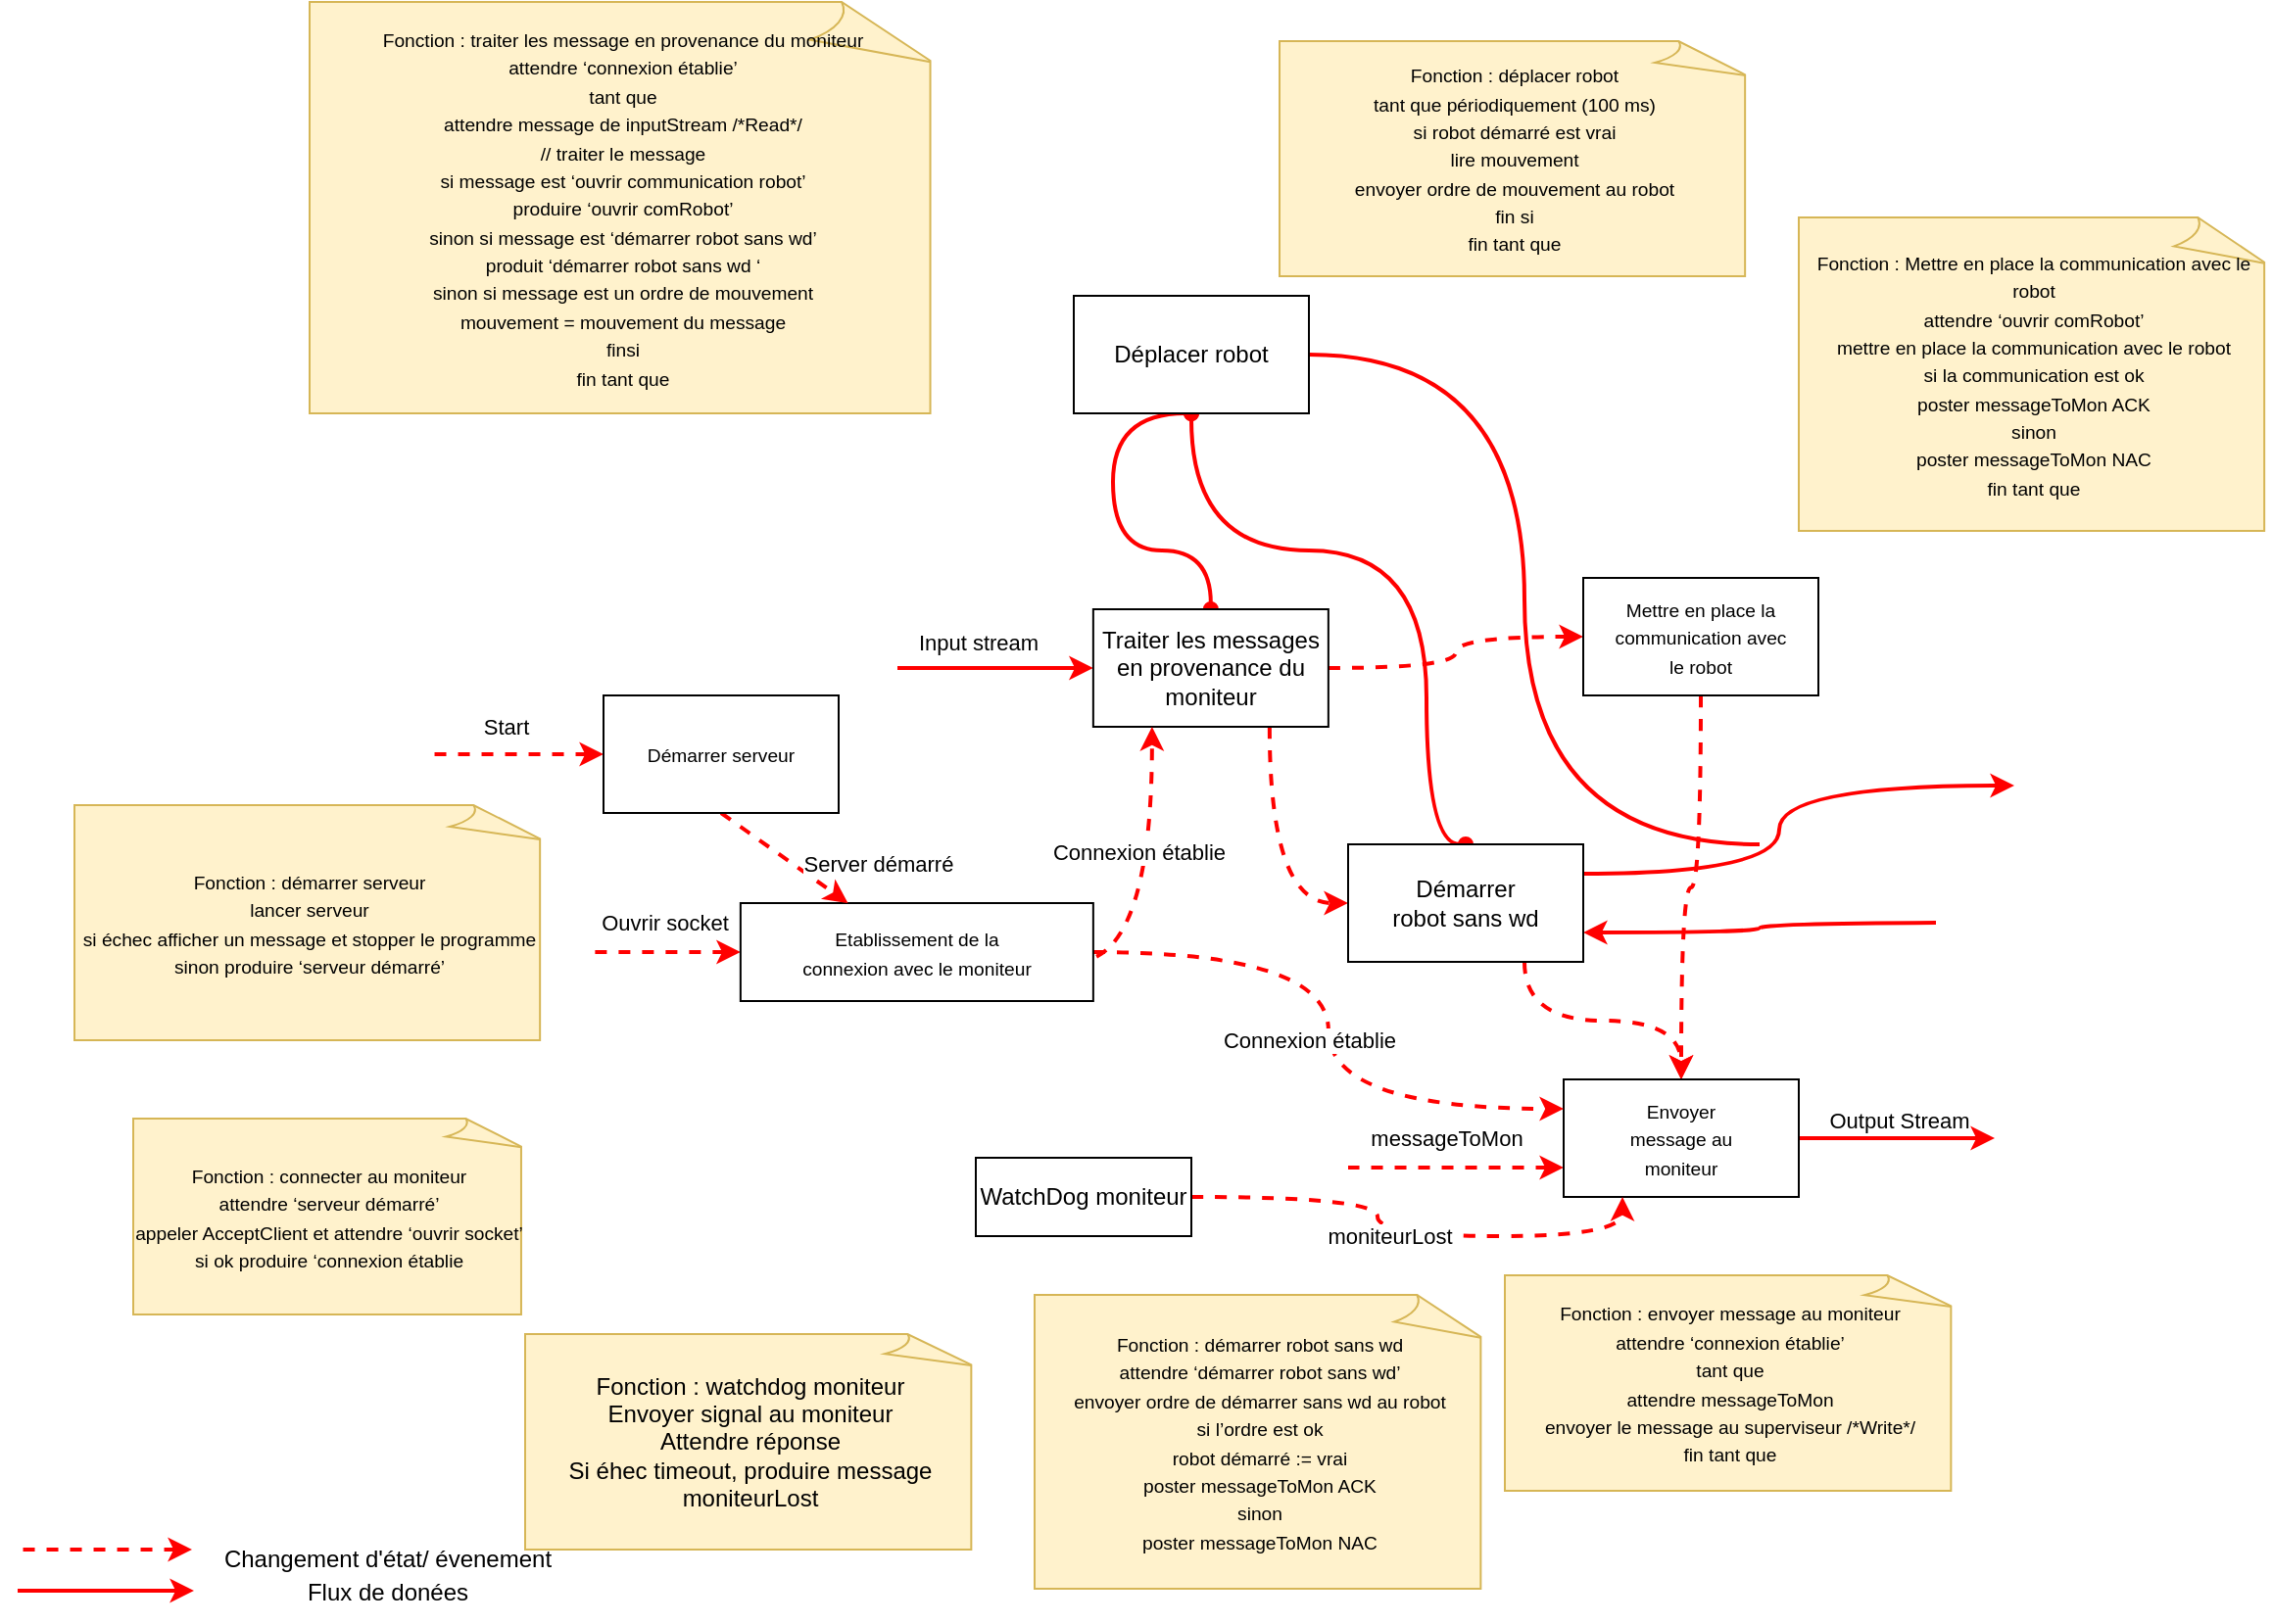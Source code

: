 <mxfile version="16.4.11" type="github">
  <diagram id="w_0Kd4TP8-2ugyQYXVbY" name="Page-1">
    <mxGraphModel dx="1144" dy="649" grid="1" gridSize="10" guides="1" tooltips="1" connect="1" arrows="1" fold="1" page="1" pageScale="1" pageWidth="1169" pageHeight="827" math="0" shadow="0">
      <root>
        <mxCell id="0" />
        <mxCell id="1" parent="0" />
        <mxCell id="bAt_LqIN8Pzx5NF2WYkV-1" value="&lt;span style=&quot;left: 196.444px ; top: 172.887px ; font-size: 9.6px ; font-family: sans-serif ; transform: scalex(0.793)&quot; dir=&quot;ltr&quot;&gt;Fonction : traiter les message en provenance du moniteur&lt;/span&gt;&lt;br&gt;&lt;span style=&quot;left: 196.444px ; top: 195.607px ; font-size: 9.6px ; font-family: sans-serif&quot; dir=&quot;ltr&quot;&gt;a&lt;/span&gt;&lt;span style=&quot;left: 201.129px ; top: 195.607px ; font-size: 9.6px ; font-family: sans-serif ; transform: scalex(1.007)&quot; dir=&quot;ltr&quot;&gt;tt&lt;/span&gt;&lt;span style=&quot;left: 208.617px ; top: 195.607px ; font-size: 9.6px ; font-family: sans-serif ; transform: scalex(0.766)&quot; dir=&quot;ltr&quot;&gt;endre ‘connexion établie’&lt;/span&gt;&lt;br&gt;&lt;span style=&quot;left: 196.444px ; top: 207.127px ; font-size: 9.6px ; font-family: sans-serif ; transform: scalex(0.833)&quot; dir=&quot;ltr&quot;&gt;tant que&lt;/span&gt;&lt;br&gt;&lt;span style=&quot;left: 196.444px ; top: 218.647px ; font-size: 9.6px ; font-family: sans-serif&quot; dir=&quot;ltr&quot;&gt;a&lt;/span&gt;&lt;span style=&quot;left: 201.129px ; top: 218.647px ; font-size: 9.6px ; font-family: sans-serif ; transform: scalex(1.007)&quot; dir=&quot;ltr&quot;&gt;tt&lt;/span&gt;&lt;span style=&quot;left: 208.617px ; top: 218.647px ; font-size: 9.6px ; font-family: sans-serif ; transform: scalex(0.813)&quot; dir=&quot;ltr&quot;&gt;endre message de inputStream /*Read*/&lt;/span&gt;&lt;br&gt;&lt;span style=&quot;left: 196.444px ; top: 230.167px ; font-size: 9.6px ; font-family: sans-serif ; transform: scalex(0.829)&quot; dir=&quot;ltr&quot;&gt;// traiter le message&lt;/span&gt;&lt;br&gt;&lt;span style=&quot;left: 196.444px ; top: 241.687px ; font-size: 9.6px ; font-family: sans-serif ; transform: scalex(0.799)&quot; dir=&quot;ltr&quot;&gt;si message est ‘ouvrir communication robot’&lt;/span&gt;&lt;br&gt;&lt;span style=&quot;left: 199.938px ; top: 253.207px ; font-size: 9.6px ; font-family: sans-serif ; transform: scalex(0.793)&quot; dir=&quot;ltr&quot;&gt;produire ‘ouvrir comRobot’&lt;/span&gt;&lt;br&gt;&lt;span style=&quot;left: 196.444px ; top: 264.727px ; font-size: 9.6px ; font-family: sans-serif ; transform: scalex(0.801)&quot; dir=&quot;ltr&quot;&gt;sinon si message est ‘démarrer robot sans wd’&lt;/span&gt;&lt;br&gt;&lt;span style=&quot;left: 199.938px ; top: 276.247px ; font-size: 9.6px ; font-family: sans-serif ; transform: scalex(0.807)&quot; dir=&quot;ltr&quot;&gt;produit ‘démarrer robot sans wd&lt;/span&gt;&lt;span style=&quot;left: 325.324px ; top: 276.247px ; font-size: 9.6px ; font-family: sans-serif&quot; dir=&quot;ltr&quot;&gt; &lt;/span&gt;&lt;span style=&quot;left: 327.071px ; top: 276.247px ; font-size: 9.6px ; font-family: sans-serif&quot; dir=&quot;ltr&quot;&gt;‘&lt;/span&gt;&lt;br&gt;&lt;span style=&quot;left: 196.444px ; top: 287.767px ; font-size: 9.6px ; font-family: sans-serif ; transform: scalex(0.79)&quot; dir=&quot;ltr&quot;&gt;sinon si message est un ordre de mouvement&lt;/span&gt;&lt;br&gt;&lt;span style=&quot;left: 199.938px ; top: 299.287px ; font-size: 9.6px ; font-family: sans-serif ; transform: scalex(0.771)&quot; dir=&quot;ltr&quot;&gt;mouvement = mouvement du message&lt;/span&gt;&lt;br&gt;&lt;span style=&quot;left: 196.444px ; top: 310.807px ; font-size: 9.6px ; font-family: sans-serif ; transform: scalex(0.808)&quot; dir=&quot;ltr&quot;&gt;fi&lt;/span&gt;&lt;span style=&quot;left: 201.33px ; top: 310.807px ; font-size: 9.6px ; font-family: sans-serif ; transform: scalex(0.832)&quot; dir=&quot;ltr&quot;&gt;nsi&lt;/span&gt;&lt;br&gt;&lt;span style=&quot;left: 196.444px ; top: 322.327px ; font-size: 9.6px ; font-family: sans-serif ; transform: scalex(0.808)&quot; dir=&quot;ltr&quot;&gt;fi&lt;/span&gt;&lt;span style=&quot;left: 201.33px ; top: 322.327px ; font-size: 9.6px ; font-family: sans-serif ; transform: scalex(0.807)&quot; dir=&quot;ltr&quot;&gt;n tant que&lt;/span&gt;" style="whiteSpace=wrap;html=1;shape=mxgraph.basic.document;fillColor=#fff2cc;strokeColor=#d6b656;" vertex="1" parent="1">
          <mxGeometry x="160" width="320" height="210" as="geometry" />
        </mxCell>
        <mxCell id="bAt_LqIN8Pzx5NF2WYkV-18" style="edgeStyle=orthogonalEdgeStyle;rounded=0;orthogonalLoop=1;jettySize=auto;html=1;exitX=0.5;exitY=1;exitDx=0;exitDy=0;entryX=0.5;entryY=0;entryDx=0;entryDy=0;curved=1;endArrow=oval;endFill=1;startArrow=oval;startFill=1;strokeColor=#FF0000;strokeWidth=2;" edge="1" parent="1" source="bAt_LqIN8Pzx5NF2WYkV-3" target="bAt_LqIN8Pzx5NF2WYkV-4">
          <mxGeometry relative="1" as="geometry">
            <Array as="points">
              <mxPoint x="570" y="210" />
              <mxPoint x="570" y="280" />
              <mxPoint x="620" y="280" />
            </Array>
          </mxGeometry>
        </mxCell>
        <mxCell id="bAt_LqIN8Pzx5NF2WYkV-22" style="edgeStyle=orthogonalEdgeStyle;curved=1;rounded=0;orthogonalLoop=1;jettySize=auto;html=1;startArrow=oval;startFill=1;endArrow=oval;endFill=1;strokeColor=#FF0000;strokeWidth=2;entryX=0.5;entryY=0;entryDx=0;entryDy=0;" edge="1" parent="1" source="bAt_LqIN8Pzx5NF2WYkV-3" target="bAt_LqIN8Pzx5NF2WYkV-6">
          <mxGeometry relative="1" as="geometry">
            <Array as="points">
              <mxPoint x="610" y="280" />
              <mxPoint x="730" y="280" />
              <mxPoint x="730" y="430" />
            </Array>
          </mxGeometry>
        </mxCell>
        <mxCell id="bAt_LqIN8Pzx5NF2WYkV-35" style="edgeStyle=orthogonalEdgeStyle;curved=1;rounded=0;orthogonalLoop=1;jettySize=auto;html=1;startArrow=none;startFill=0;endArrow=none;endFill=0;strokeColor=#FF0000;strokeWidth=2;" edge="1" parent="1" source="bAt_LqIN8Pzx5NF2WYkV-3">
          <mxGeometry relative="1" as="geometry">
            <mxPoint x="900" y="430" as="targetPoint" />
            <Array as="points">
              <mxPoint x="780" y="180" />
              <mxPoint x="780" y="430" />
            </Array>
          </mxGeometry>
        </mxCell>
        <mxCell id="bAt_LqIN8Pzx5NF2WYkV-3" value="Déplacer robot" style="rounded=0;whiteSpace=wrap;html=1;fontFamily=Helvetica;" vertex="1" parent="1">
          <mxGeometry x="550" y="150" width="120" height="60" as="geometry" />
        </mxCell>
        <mxCell id="bAt_LqIN8Pzx5NF2WYkV-23" style="rounded=0;orthogonalLoop=1;jettySize=auto;html=1;startArrow=classic;startFill=1;endArrow=none;endFill=0;strokeColor=#FF0000;strokeWidth=2;" edge="1" parent="1" source="bAt_LqIN8Pzx5NF2WYkV-4">
          <mxGeometry relative="1" as="geometry">
            <mxPoint x="460" y="340" as="targetPoint" />
          </mxGeometry>
        </mxCell>
        <mxCell id="bAt_LqIN8Pzx5NF2WYkV-46" value="Input stream" style="edgeLabel;html=1;align=center;verticalAlign=middle;resizable=0;points=[];" vertex="1" connectable="0" parent="bAt_LqIN8Pzx5NF2WYkV-23">
          <mxGeometry x="0.569" y="-4" relative="1" as="geometry">
            <mxPoint x="19" y="-9" as="offset" />
          </mxGeometry>
        </mxCell>
        <mxCell id="bAt_LqIN8Pzx5NF2WYkV-30" style="edgeStyle=orthogonalEdgeStyle;curved=1;rounded=0;orthogonalLoop=1;jettySize=auto;html=1;entryX=0;entryY=0.5;entryDx=0;entryDy=0;dashed=1;startArrow=none;startFill=0;endArrow=classic;endFill=1;strokeColor=#FF0000;strokeWidth=2;exitX=0.75;exitY=1;exitDx=0;exitDy=0;" edge="1" parent="1" source="bAt_LqIN8Pzx5NF2WYkV-4" target="bAt_LqIN8Pzx5NF2WYkV-6">
          <mxGeometry relative="1" as="geometry" />
        </mxCell>
        <mxCell id="bAt_LqIN8Pzx5NF2WYkV-38" style="edgeStyle=orthogonalEdgeStyle;curved=1;rounded=0;orthogonalLoop=1;jettySize=auto;html=1;entryX=0;entryY=0.5;entryDx=0;entryDy=0;startArrow=none;startFill=0;endArrow=classic;endFill=1;strokeColor=#FF0000;strokeWidth=2;dashed=1;" edge="1" parent="1" source="bAt_LqIN8Pzx5NF2WYkV-4" target="bAt_LqIN8Pzx5NF2WYkV-5">
          <mxGeometry relative="1" as="geometry" />
        </mxCell>
        <mxCell id="bAt_LqIN8Pzx5NF2WYkV-4" value="Traiter les messages en provenance du moniteur" style="rounded=0;whiteSpace=wrap;html=1;fontFamily=Helvetica;" vertex="1" parent="1">
          <mxGeometry x="559.93" y="310" width="120" height="60" as="geometry" />
        </mxCell>
        <mxCell id="bAt_LqIN8Pzx5NF2WYkV-31" style="edgeStyle=orthogonalEdgeStyle;curved=1;rounded=0;orthogonalLoop=1;jettySize=auto;html=1;dashed=1;startArrow=none;startFill=0;endArrow=classic;endFill=1;strokeColor=#FF0000;strokeWidth=2;" edge="1" parent="1" source="bAt_LqIN8Pzx5NF2WYkV-5" target="bAt_LqIN8Pzx5NF2WYkV-7">
          <mxGeometry relative="1" as="geometry" />
        </mxCell>
        <mxCell id="bAt_LqIN8Pzx5NF2WYkV-5" value="&lt;span style=&quot;left: 693.878px; top: 433.38px; font-size: 9.6px; transform: scaleX(0.847);&quot; dir=&quot;ltr&quot;&gt;Me&lt;/span&gt;&lt;span style=&quot;left: 705.897px; top: 433.38px; font-size: 9.6px; transform: scaleX(1.007);&quot; dir=&quot;ltr&quot;&gt;tt&lt;/span&gt;&lt;span style=&quot;left: 713.481px; top: 433.38px; font-size: 9.6px; transform: scaleX(0.758);&quot; dir=&quot;ltr&quot;&gt;re en place la&lt;/span&gt;&lt;br&gt;&lt;span style=&quot;left: 689.102px; top: 444.9px; font-size: 9.6px; transform: scaleX(0.785);&quot; dir=&quot;ltr&quot;&gt;communication avec&lt;/span&gt;&lt;br&gt;&lt;span style=&quot;left: 713.212px; top: 456.42px; font-size: 9.6px; transform: scaleX(0.82);&quot; dir=&quot;ltr&quot;&gt;le robot&lt;/span&gt;" style="rounded=0;whiteSpace=wrap;html=1;fontFamily=Helvetica;" vertex="1" parent="1">
          <mxGeometry x="810" y="294" width="120" height="60" as="geometry" />
        </mxCell>
        <mxCell id="bAt_LqIN8Pzx5NF2WYkV-32" style="edgeStyle=orthogonalEdgeStyle;curved=1;rounded=0;orthogonalLoop=1;jettySize=auto;html=1;entryX=0.5;entryY=0;entryDx=0;entryDy=0;dashed=1;startArrow=none;startFill=0;endArrow=classic;endFill=1;strokeColor=#FF0000;strokeWidth=2;exitX=0.75;exitY=1;exitDx=0;exitDy=0;" edge="1" parent="1" source="bAt_LqIN8Pzx5NF2WYkV-6" target="bAt_LqIN8Pzx5NF2WYkV-7">
          <mxGeometry relative="1" as="geometry" />
        </mxCell>
        <mxCell id="bAt_LqIN8Pzx5NF2WYkV-33" style="rounded=0;orthogonalLoop=1;jettySize=auto;html=1;startArrow=none;startFill=0;endArrow=classic;endFill=1;strokeColor=#FF0000;strokeWidth=2;exitX=1;exitY=0.25;exitDx=0;exitDy=0;edgeStyle=orthogonalEdgeStyle;curved=1;" edge="1" parent="1" source="bAt_LqIN8Pzx5NF2WYkV-6">
          <mxGeometry relative="1" as="geometry">
            <mxPoint x="1030" y="400" as="targetPoint" />
            <Array as="points">
              <mxPoint x="910" y="445" />
              <mxPoint x="910" y="400" />
            </Array>
          </mxGeometry>
        </mxCell>
        <mxCell id="bAt_LqIN8Pzx5NF2WYkV-34" style="edgeStyle=orthogonalEdgeStyle;rounded=0;orthogonalLoop=1;jettySize=auto;html=1;exitX=1;exitY=0.75;exitDx=0;exitDy=0;startArrow=classic;startFill=1;endArrow=none;endFill=0;strokeColor=#FF0000;strokeWidth=2;curved=1;" edge="1" parent="1" source="bAt_LqIN8Pzx5NF2WYkV-6">
          <mxGeometry relative="1" as="geometry">
            <mxPoint x="990" y="470" as="targetPoint" />
          </mxGeometry>
        </mxCell>
        <mxCell id="bAt_LqIN8Pzx5NF2WYkV-6" value="Démarrer&lt;br&gt;robot sans wd" style="rounded=0;whiteSpace=wrap;html=1;fontFamily=Helvetica;" vertex="1" parent="1">
          <mxGeometry x="690.0" y="430" width="120" height="60" as="geometry" />
        </mxCell>
        <mxCell id="bAt_LqIN8Pzx5NF2WYkV-24" style="edgeStyle=none;rounded=0;orthogonalLoop=1;jettySize=auto;html=1;startArrow=classic;startFill=1;endArrow=none;endFill=0;strokeColor=#FF0000;strokeWidth=2;dashed=1;exitX=0;exitY=0.75;exitDx=0;exitDy=0;" edge="1" parent="1" source="bAt_LqIN8Pzx5NF2WYkV-7">
          <mxGeometry relative="1" as="geometry">
            <mxPoint x="690" y="595" as="targetPoint" />
          </mxGeometry>
        </mxCell>
        <mxCell id="bAt_LqIN8Pzx5NF2WYkV-50" value="messageToMon" style="edgeLabel;html=1;align=center;verticalAlign=middle;resizable=0;points=[];" vertex="1" connectable="0" parent="bAt_LqIN8Pzx5NF2WYkV-24">
          <mxGeometry x="0.487" y="-1" relative="1" as="geometry">
            <mxPoint x="22" y="-14" as="offset" />
          </mxGeometry>
        </mxCell>
        <mxCell id="bAt_LqIN8Pzx5NF2WYkV-36" style="edgeStyle=orthogonalEdgeStyle;curved=1;rounded=0;orthogonalLoop=1;jettySize=auto;html=1;startArrow=none;startFill=0;endArrow=classic;endFill=1;strokeColor=#FF0000;strokeWidth=2;" edge="1" parent="1" source="bAt_LqIN8Pzx5NF2WYkV-7">
          <mxGeometry relative="1" as="geometry">
            <mxPoint x="1020" y="580" as="targetPoint" />
          </mxGeometry>
        </mxCell>
        <mxCell id="bAt_LqIN8Pzx5NF2WYkV-48" value="Output Stream" style="edgeLabel;html=1;align=center;verticalAlign=middle;resizable=0;points=[];" vertex="1" connectable="0" parent="bAt_LqIN8Pzx5NF2WYkV-36">
          <mxGeometry x="0.253" y="-4" relative="1" as="geometry">
            <mxPoint x="-12" y="-14" as="offset" />
          </mxGeometry>
        </mxCell>
        <mxCell id="bAt_LqIN8Pzx5NF2WYkV-7" value="&lt;span style=&quot;left: 630.396px; top: 625.576px; font-size: 9.6px; transform: scaleX(0.787);&quot; dir=&quot;ltr&quot;&gt;Envoyer&lt;/span&gt;&lt;br&gt;&lt;span style=&quot;left: 622.836px; top: 637.096px; font-size: 9.6px; transform: scaleX(0.791);&quot; dir=&quot;ltr&quot;&gt;message au&lt;/span&gt;&lt;br&gt;&lt;span style=&quot;left: 628.087px; top: 648.616px; font-size: 9.6px; transform: scaleX(0.813);&quot; dir=&quot;ltr&quot;&gt;moniteur&lt;/span&gt;" style="rounded=0;whiteSpace=wrap;html=1;fontFamily=Helvetica;" vertex="1" parent="1">
          <mxGeometry x="800" y="550" width="120" height="60" as="geometry" />
        </mxCell>
        <mxCell id="bAt_LqIN8Pzx5NF2WYkV-27" style="edgeStyle=none;rounded=0;orthogonalLoop=1;jettySize=auto;html=1;dashed=1;startArrow=classic;startFill=1;endArrow=none;endFill=0;strokeColor=#FF0000;strokeWidth=2;" edge="1" parent="1" source="bAt_LqIN8Pzx5NF2WYkV-8">
          <mxGeometry relative="1" as="geometry">
            <mxPoint x="300" y="485" as="targetPoint" />
          </mxGeometry>
        </mxCell>
        <mxCell id="bAt_LqIN8Pzx5NF2WYkV-45" value="Ouvrir socket" style="edgeLabel;html=1;align=center;verticalAlign=middle;resizable=0;points=[];" vertex="1" connectable="0" parent="bAt_LqIN8Pzx5NF2WYkV-27">
          <mxGeometry x="0.488" y="4" relative="1" as="geometry">
            <mxPoint x="20" y="-19" as="offset" />
          </mxGeometry>
        </mxCell>
        <mxCell id="bAt_LqIN8Pzx5NF2WYkV-28" style="edgeStyle=orthogonalEdgeStyle;rounded=0;orthogonalLoop=1;jettySize=auto;html=1;entryX=0;entryY=0.25;entryDx=0;entryDy=0;dashed=1;startArrow=none;startFill=0;endArrow=classic;endFill=1;strokeColor=#FF0000;strokeWidth=2;curved=1;" edge="1" parent="1" source="bAt_LqIN8Pzx5NF2WYkV-8" target="bAt_LqIN8Pzx5NF2WYkV-7">
          <mxGeometry relative="1" as="geometry" />
        </mxCell>
        <mxCell id="bAt_LqIN8Pzx5NF2WYkV-29" style="edgeStyle=orthogonalEdgeStyle;curved=1;rounded=0;orthogonalLoop=1;jettySize=auto;html=1;entryX=0.25;entryY=1;entryDx=0;entryDy=0;dashed=1;startArrow=none;startFill=0;endArrow=classic;endFill=1;strokeColor=#FF0000;strokeWidth=2;" edge="1" parent="1" target="bAt_LqIN8Pzx5NF2WYkV-4">
          <mxGeometry relative="1" as="geometry">
            <mxPoint x="549.997" y="490" as="sourcePoint" />
          </mxGeometry>
        </mxCell>
        <mxCell id="bAt_LqIN8Pzx5NF2WYkV-47" value="Connexion établie" style="edgeLabel;html=1;align=center;verticalAlign=middle;resizable=0;points=[];" vertex="1" connectable="0" parent="bAt_LqIN8Pzx5NF2WYkV-29">
          <mxGeometry x="-0.013" y="7" relative="1" as="geometry">
            <mxPoint y="-18" as="offset" />
          </mxGeometry>
        </mxCell>
        <mxCell id="bAt_LqIN8Pzx5NF2WYkV-49" value="Connexion établie" style="edgeLabel;html=1;align=center;verticalAlign=middle;resizable=0;points=[];" vertex="1" connectable="0" parent="bAt_LqIN8Pzx5NF2WYkV-29">
          <mxGeometry x="-0.111" y="8" relative="1" as="geometry">
            <mxPoint x="88" y="71" as="offset" />
          </mxGeometry>
        </mxCell>
        <mxCell id="bAt_LqIN8Pzx5NF2WYkV-8" value="&lt;span style=&quot;left: 313.501px; top: 520.768px; font-size: 9.6px; transform: scaleX(0.82);&quot; dir=&quot;ltr&quot;&gt;Etablissement de la&lt;/span&gt;&lt;br&gt;&lt;span style=&quot;left: 300.858px; top: 532.288px; font-size: 9.6px; transform: scaleX(0.771);&quot; dir=&quot;ltr&quot;&gt;connexion avec le moniteur&lt;/span&gt;" style="rounded=0;whiteSpace=wrap;html=1;fontFamily=Helvetica;" vertex="1" parent="1">
          <mxGeometry x="379.93" y="460" width="180" height="50" as="geometry" />
        </mxCell>
        <mxCell id="bAt_LqIN8Pzx5NF2WYkV-25" style="edgeStyle=none;rounded=0;orthogonalLoop=1;jettySize=auto;html=1;startArrow=classic;startFill=1;endArrow=none;endFill=0;strokeColor=#FF0000;strokeWidth=2;dashed=1;" edge="1" parent="1" source="bAt_LqIN8Pzx5NF2WYkV-9">
          <mxGeometry relative="1" as="geometry">
            <mxPoint x="220" y="384" as="targetPoint" />
          </mxGeometry>
        </mxCell>
        <mxCell id="bAt_LqIN8Pzx5NF2WYkV-43" value="Start" style="edgeLabel;html=1;align=center;verticalAlign=middle;resizable=0;points=[];" vertex="1" connectable="0" parent="bAt_LqIN8Pzx5NF2WYkV-25">
          <mxGeometry x="0.607" y="2" relative="1" as="geometry">
            <mxPoint x="22" y="-16" as="offset" />
          </mxGeometry>
        </mxCell>
        <mxCell id="bAt_LqIN8Pzx5NF2WYkV-26" style="edgeStyle=none;rounded=0;orthogonalLoop=1;jettySize=auto;html=1;exitX=0.5;exitY=1;exitDx=0;exitDy=0;dashed=1;startArrow=none;startFill=0;endArrow=classic;endFill=1;strokeColor=#FF0000;strokeWidth=2;" edge="1" parent="1" source="bAt_LqIN8Pzx5NF2WYkV-9" target="bAt_LqIN8Pzx5NF2WYkV-8">
          <mxGeometry relative="1" as="geometry" />
        </mxCell>
        <mxCell id="bAt_LqIN8Pzx5NF2WYkV-44" value="Server démarré" style="edgeLabel;html=1;align=center;verticalAlign=middle;resizable=0;points=[];" vertex="1" connectable="0" parent="bAt_LqIN8Pzx5NF2WYkV-26">
          <mxGeometry x="0.364" y="1" relative="1" as="geometry">
            <mxPoint x="35" y="-5" as="offset" />
          </mxGeometry>
        </mxCell>
        <mxCell id="bAt_LqIN8Pzx5NF2WYkV-9" value="&lt;span style=&quot;left: 273.281px; top: 441.463px; font-size: 9.6px; transform: scaleX(0.805);&quot; dir=&quot;ltr&quot;&gt;Démarrer serveur&lt;/span&gt;" style="rounded=0;whiteSpace=wrap;html=1;fontFamily=Helvetica;" vertex="1" parent="1">
          <mxGeometry x="310" y="354" width="120" height="60" as="geometry" />
        </mxCell>
        <mxCell id="bAt_LqIN8Pzx5NF2WYkV-10" value="&lt;span style=&quot;left: 463.373px ; top: 187.964px ; font-size: 9.6px ; font-family: sans-serif ; transform: scalex(0.804)&quot; dir=&quot;ltr&quot;&gt;Fonction : déplacer robot&lt;/span&gt;&lt;br&gt;&lt;span style=&quot;left: 463.373px ; top: 210.684px ; font-size: 9.6px ; font-family: sans-serif ; transform: scalex(0.826)&quot; dir=&quot;ltr&quot;&gt;tant que périodiquement (100 ms)&lt;/span&gt;&lt;br&gt;&lt;span style=&quot;left: 466.868px ; top: 222.204px ; font-size: 9.6px ; font-family: sans-serif ; transform: scalex(0.816)&quot; dir=&quot;ltr&quot;&gt;si robot démarré est vrai&lt;/span&gt;&lt;br&gt;&lt;span style=&quot;left: 470.362px ; top: 233.724px ; font-size: 9.6px ; font-family: sans-serif ; transform: scalex(0.779)&quot; dir=&quot;ltr&quot;&gt;lire mouvement&lt;/span&gt;&lt;br&gt;&lt;span style=&quot;left: 470.362px ; top: 245.244px ; font-size: 9.6px ; font-family: sans-serif ; transform: scalex(0.781)&quot; dir=&quot;ltr&quot;&gt;envoyer ordre de mouvement au robot&lt;/span&gt;&lt;br&gt;&lt;span style=&quot;left: 466.868px ; top: 256.764px ; font-size: 9.6px ; font-family: sans-serif ; transform: scalex(0.808)&quot; dir=&quot;ltr&quot;&gt;fi&lt;/span&gt;&lt;span style=&quot;left: 471.754px ; top: 256.764px ; font-size: 9.6px ; font-family: sans-serif ; transform: scalex(0.785)&quot; dir=&quot;ltr&quot;&gt;n si&lt;/span&gt;&lt;br&gt;&lt;span style=&quot;left: 463.373px ; top: 268.284px ; font-size: 9.6px ; font-family: sans-serif ; transform: scalex(0.808)&quot; dir=&quot;ltr&quot;&gt;fi&lt;/span&gt;&lt;span style=&quot;left: 468.26px ; top: 268.284px ; font-size: 9.6px ; font-family: sans-serif ; transform: scalex(0.807)&quot; dir=&quot;ltr&quot;&gt;n tant que&lt;/span&gt;" style="whiteSpace=wrap;html=1;shape=mxgraph.basic.document;fillColor=#fff2cc;strokeColor=#d6b656;" vertex="1" parent="1">
          <mxGeometry x="655" y="20" width="240" height="120" as="geometry" />
        </mxCell>
        <mxCell id="bAt_LqIN8Pzx5NF2WYkV-11" value="&lt;span style=&quot;left: 649.62px ; top: 306.388px ; font-size: 9.6px ; font-family: sans-serif ; transform: scalex(0.8)&quot; dir=&quot;ltr&quot;&gt;Fonction : Me&lt;/span&gt;&lt;span style=&quot;left: 701.037px ; top: 306.388px ; font-size: 9.6px ; font-family: sans-serif ; transform: scalex(1.007)&quot; dir=&quot;ltr&quot;&gt;tt&lt;/span&gt;&lt;span style=&quot;left: 708.621px ; top: 306.388px ; font-size: 9.6px ; font-family: sans-serif ; transform: scalex(0.777)&quot; dir=&quot;ltr&quot;&gt;re en place la communication avec le robot&lt;/span&gt;&lt;br&gt;&lt;span style=&quot;left: 653.114px ; top: 329.108px ; font-size: 9.6px ; font-family: sans-serif&quot; dir=&quot;ltr&quot;&gt;a&lt;/span&gt;&lt;span style=&quot;left: 657.799px ; top: 329.108px ; font-size: 9.6px ; font-family: sans-serif ; transform: scalex(1.007)&quot; dir=&quot;ltr&quot;&gt;tt&lt;/span&gt;&lt;span style=&quot;left: 665.287px ; top: 329.108px ; font-size: 9.6px ; font-family: sans-serif ; transform: scalex(0.788)&quot; dir=&quot;ltr&quot;&gt;endre ‘ouvrir comRobot’&lt;/span&gt;&lt;br&gt;&lt;span style=&quot;left: 653.114px ; top: 340.628px ; font-size: 9.6px ; font-family: sans-serif ; transform: scalex(0.759)&quot; dir=&quot;ltr&quot;&gt;me&lt;/span&gt;&lt;span style=&quot;left: 664.682px ; top: 340.628px ; font-size: 9.6px ; font-family: sans-serif ; transform: scalex(1.007)&quot; dir=&quot;ltr&quot;&gt;tt&lt;/span&gt;&lt;span style=&quot;left: 672.266px ; top: 340.628px ; font-size: 9.6px ; font-family: sans-serif ; transform: scalex(0.777)&quot; dir=&quot;ltr&quot;&gt;re en place la communication avec le robot&lt;/span&gt;&lt;br&gt;&lt;span style=&quot;left: 653.114px ; top: 352.148px ; font-size: 9.6px ; font-family: sans-serif ; transform: scalex(0.798)&quot; dir=&quot;ltr&quot;&gt;si la communication est ok&lt;/span&gt;&lt;br&gt;&lt;span style=&quot;left: 656.609px ; top: 363.668px ; font-size: 9.6px ; font-family: sans-serif ; transform: scalex(0.832)&quot; dir=&quot;ltr&quot;&gt;poster messageToMon ACK&lt;/span&gt;&lt;br&gt;&lt;span style=&quot;left: 653.114px ; top: 375.188px ; font-size: 9.6px ; font-family: sans-serif ; transform: scalex(0.805)&quot; dir=&quot;ltr&quot;&gt;sinon&lt;/span&gt;&lt;br&gt;&lt;span style=&quot;left: 656.609px ; top: 386.708px ; font-size: 9.6px ; font-family: sans-serif ; transform: scalex(0.829)&quot; dir=&quot;ltr&quot;&gt;poster messageToMon NAC&lt;/span&gt;&lt;br&gt;&lt;span style=&quot;left: 649.62px ; top: 398.228px ; font-size: 9.6px ; font-family: sans-serif ; transform: scalex(0.808)&quot; dir=&quot;ltr&quot;&gt;fi&lt;/span&gt;&lt;span style=&quot;left: 654.506px ; top: 398.228px ; font-size: 9.6px ; font-family: sans-serif ; transform: scalex(0.807)&quot; dir=&quot;ltr&quot;&gt;n tant que&lt;/span&gt;" style="whiteSpace=wrap;html=1;shape=mxgraph.basic.document;fillColor=#fff2cc;strokeColor=#d6b656;" vertex="1" parent="1">
          <mxGeometry x="920" y="110" width="240" height="160" as="geometry" />
        </mxCell>
        <mxCell id="bAt_LqIN8Pzx5NF2WYkV-12" value="&lt;span style=&quot;left: 157.643px ; top: 369.382px ; font-size: 9.6px ; font-family: sans-serif ; transform: scalex(0.798)&quot; dir=&quot;ltr&quot;&gt;Fonction : démarrer serveur&lt;/span&gt;&lt;br&gt;&lt;span style=&quot;left: 157.643px ; top: 392.102px ; font-size: 9.6px ; font-family: sans-serif ; transform: scalex(0.793)&quot; dir=&quot;ltr&quot;&gt;lancer serveur&lt;/span&gt;&lt;br&gt;&lt;span style=&quot;left: 157.643px ; top: 403.622px ; font-size: 9.6px ; font-family: sans-serif ; transform: scalex(0.78)&quot; dir=&quot;ltr&quot;&gt;si échec a&lt;/span&gt;&lt;span style=&quot;left: 195.141px ; top: 403.622px ; font-size: 9.6px ; font-family: sans-serif ; transform: scalex(0.791)&quot; dir=&quot;ltr&quot;&gt;ffi&lt;/span&gt;&lt;span style=&quot;left: 202.485px ; top: 403.622px ; font-size: 9.6px ; font-family: sans-serif ; transform: scalex(0.793)&quot; dir=&quot;ltr&quot;&gt;cher un message et stopper le programme&lt;/span&gt;&lt;br&gt;&lt;span style=&quot;left: 157.643px ; top: 415.142px ; font-size: 9.6px ; font-family: sans-serif ; transform: scalex(0.783)&quot; dir=&quot;ltr&quot;&gt;sinon produire ‘serveur démarré’&lt;/span&gt;" style="whiteSpace=wrap;html=1;shape=mxgraph.basic.document;fillColor=#fff2cc;strokeColor=#d6b656;" vertex="1" parent="1">
          <mxGeometry x="40" y="410" width="240" height="120" as="geometry" />
        </mxCell>
        <mxCell id="bAt_LqIN8Pzx5NF2WYkV-13" value="&lt;span style=&quot;left: 179.916px ; top: 568.941px ; font-size: 9.6px ; font-family: sans-serif ; transform: scalex(0.796)&quot; dir=&quot;ltr&quot;&gt;Fonction : connecter au moniteur&lt;/span&gt;&lt;br&gt;&lt;span style=&quot;left: 179.916px ; top: 591.661px ; font-size: 9.6px ; font-family: sans-serif&quot; dir=&quot;ltr&quot;&gt;a&lt;/span&gt;&lt;span style=&quot;left: 184.6px ; top: 591.661px ; font-size: 9.6px ; font-family: sans-serif ; transform: scalex(1.007)&quot; dir=&quot;ltr&quot;&gt;tt&lt;/span&gt;&lt;span style=&quot;left: 192.088px ; top: 591.661px ; font-size: 9.6px ; font-family: sans-serif ; transform: scalex(0.778)&quot; dir=&quot;ltr&quot;&gt;endre ‘serveur démarré’&lt;/span&gt;&lt;br&gt;&lt;span style=&quot;left: 179.916px ; top: 603.181px ; font-size: 9.6px ; font-family: sans-serif ; transform: scalex(0.817)&quot; dir=&quot;ltr&quot;&gt;appeler AcceptClient et a&lt;/span&gt;&lt;span style=&quot;left: 279.324px ; top: 603.181px ; font-size: 9.6px ; font-family: sans-serif ; transform: scalex(1.007)&quot; dir=&quot;ltr&quot;&gt;tt&lt;/span&gt;&lt;span style=&quot;left: 286.812px ; top: 603.181px ; font-size: 9.6px ; font-family: sans-serif ; transform: scalex(0.789)&quot; dir=&quot;ltr&quot;&gt;endre ‘ouvrir socket’&lt;/span&gt;&lt;br&gt;&lt;span style=&quot;left: 179.916px ; top: 614.701px ; font-size: 9.6px ; font-family: sans-serif ; transform: scalex(0.772)&quot; dir=&quot;ltr&quot;&gt;si ok produire ‘connexion établie&lt;/span&gt;" style="whiteSpace=wrap;html=1;shape=mxgraph.basic.document;fillColor=#fff2cc;strokeColor=#d6b656;" vertex="1" parent="1">
          <mxGeometry x="70" y="570" width="200" height="100" as="geometry" />
        </mxCell>
        <mxCell id="bAt_LqIN8Pzx5NF2WYkV-14" value="&lt;span style=&quot;left: 343.228px ; top: 650.578px ; font-size: 9.6px ; font-family: sans-serif ; transform: scalex(0.805)&quot; dir=&quot;ltr&quot;&gt;Fonction : démarrer robot sans wd&lt;/span&gt;&lt;br&gt;&lt;span style=&quot;left: 343.228px ; top: 673.298px ; font-size: 9.6px ; font-family: sans-serif&quot; dir=&quot;ltr&quot;&gt;a&lt;/span&gt;&lt;span style=&quot;left: 347.913px ; top: 673.298px ; font-size: 9.6px ; font-family: sans-serif ; transform: scalex(1.007)&quot; dir=&quot;ltr&quot;&gt;tt&lt;/span&gt;&lt;span style=&quot;left: 355.401px ; top: 673.298px ; font-size: 9.6px ; font-family: sans-serif ; transform: scalex(0.792)&quot; dir=&quot;ltr&quot;&gt;endre ‘démarrer robot sans wd’&lt;/span&gt;&lt;br&gt;&lt;span style=&quot;left: 343.228px ; top: 684.818px ; font-size: 9.6px ; font-family: sans-serif ; transform: scalex(0.791)&quot; dir=&quot;ltr&quot;&gt;envoyer ordre de démarrer sans wd au robot&lt;/span&gt;&lt;br&gt;&lt;span style=&quot;left: 343.228px ; top: 696.338px ; font-size: 9.6px ; font-family: sans-serif ; transform: scalex(0.803)&quot; dir=&quot;ltr&quot;&gt;si l’ordre est ok&lt;/span&gt;&lt;br&gt;&lt;span style=&quot;left: 346.722px ; top: 707.858px ; font-size: 9.6px ; font-family: sans-serif ; transform: scalex(0.782)&quot; dir=&quot;ltr&quot;&gt;robot démarré := vrai&lt;/span&gt;&lt;br&gt;&lt;span style=&quot;left: 346.722px ; top: 719.378px ; font-size: 9.6px ; font-family: sans-serif ; transform: scalex(0.832)&quot; dir=&quot;ltr&quot;&gt;poster messageToMon ACK&lt;/span&gt;&lt;br&gt;&lt;span style=&quot;left: 343.228px ; top: 730.898px ; font-size: 9.6px ; font-family: sans-serif ; transform: scalex(0.805)&quot; dir=&quot;ltr&quot;&gt;sinon&lt;/span&gt;&lt;br&gt;&lt;span style=&quot;left: 346.722px ; top: 742.418px ; font-size: 9.6px ; font-family: sans-serif ; transform: scalex(0.829)&quot; dir=&quot;ltr&quot;&gt;poster messageToMon NAC&lt;/span&gt;" style="whiteSpace=wrap;html=1;shape=mxgraph.basic.document;fillColor=#fff2cc;strokeColor=#d6b656;" vertex="1" parent="1">
          <mxGeometry x="530" y="660" width="230" height="150" as="geometry" />
        </mxCell>
        <mxCell id="bAt_LqIN8Pzx5NF2WYkV-15" value="&lt;span style=&quot;left: 583.275px ; top: 682.326px ; font-size: 9.6px ; font-family: sans-serif ; transform: scalex(0.784)&quot; dir=&quot;ltr&quot;&gt;Fonction : envoyer message au moniteur&lt;/span&gt;&lt;br&gt;&lt;span style=&quot;left: 583.275px ; top: 705.046px ; font-size: 9.6px ; font-family: sans-serif&quot; dir=&quot;ltr&quot;&gt;a&lt;/span&gt;&lt;span style=&quot;left: 587.959px ; top: 705.046px ; font-size: 9.6px ; font-family: sans-serif ; transform: scalex(1.007)&quot; dir=&quot;ltr&quot;&gt;tt&lt;/span&gt;&lt;span style=&quot;left: 595.447px ; top: 705.046px ; font-size: 9.6px ; font-family: sans-serif ; transform: scalex(0.766)&quot; dir=&quot;ltr&quot;&gt;endre ‘connexion établie’&lt;/span&gt;&lt;br&gt;&lt;span style=&quot;left: 583.275px ; top: 716.566px ; font-size: 9.6px ; font-family: sans-serif ; transform: scalex(0.833)&quot; dir=&quot;ltr&quot;&gt;tant que&lt;/span&gt;&lt;br&gt;&lt;span style=&quot;left: 586.769px ; top: 728.086px ; font-size: 9.6px ; font-family: sans-serif&quot; dir=&quot;ltr&quot;&gt;a&lt;/span&gt;&lt;span style=&quot;left: 591.454px ; top: 728.086px ; font-size: 9.6px ; font-family: sans-serif ; transform: scalex(1.007)&quot; dir=&quot;ltr&quot;&gt;tt&lt;/span&gt;&lt;span style=&quot;left: 598.942px ; top: 728.086px ; font-size: 9.6px ; font-family: sans-serif ; transform: scalex(0.81)&quot; dir=&quot;ltr&quot;&gt;endre messageToMon&lt;/span&gt;&lt;br&gt;&lt;span style=&quot;left: 586.769px ; top: 739.606px ; font-size: 9.6px ; font-family: sans-serif ; transform: scalex(0.794)&quot; dir=&quot;ltr&quot;&gt;envoyer le message au superviseur /*Write*/&lt;/span&gt;&lt;br&gt;&lt;span style=&quot;left: 583.275px ; top: 751.126px ; font-size: 9.6px ; font-family: sans-serif ; transform: scalex(0.808)&quot; dir=&quot;ltr&quot;&gt;fi&lt;/span&gt;&lt;span style=&quot;left: 588.161px ; top: 751.126px ; font-size: 9.6px ; font-family: sans-serif ; transform: scalex(0.807)&quot; dir=&quot;ltr&quot;&gt;n tant que&lt;/span&gt;" style="whiteSpace=wrap;html=1;shape=mxgraph.basic.document;fillColor=#fff2cc;strokeColor=#d6b656;" vertex="1" parent="1">
          <mxGeometry x="770" y="650" width="230" height="110" as="geometry" />
        </mxCell>
        <mxCell id="bAt_LqIN8Pzx5NF2WYkV-39" style="edgeStyle=none;rounded=0;orthogonalLoop=1;jettySize=auto;html=1;startArrow=classic;startFill=1;endArrow=none;endFill=0;strokeColor=#FF0000;strokeWidth=2;dashed=1;" edge="1" parent="1">
          <mxGeometry relative="1" as="geometry">
            <mxPoint x="10" y="790" as="targetPoint" />
            <mxPoint x="100" y="790" as="sourcePoint" />
          </mxGeometry>
        </mxCell>
        <mxCell id="bAt_LqIN8Pzx5NF2WYkV-40" style="edgeStyle=none;rounded=0;orthogonalLoop=1;jettySize=auto;html=1;startArrow=classic;startFill=1;endArrow=none;endFill=0;strokeColor=#FF0000;strokeWidth=2;" edge="1" parent="1">
          <mxGeometry relative="1" as="geometry">
            <mxPoint x="11" y="811" as="targetPoint" />
            <mxPoint x="101" y="811" as="sourcePoint" />
          </mxGeometry>
        </mxCell>
        <mxCell id="bAt_LqIN8Pzx5NF2WYkV-41" value="Changement d&#39;état/ évenement" style="text;html=1;strokeColor=none;fillColor=none;align=center;verticalAlign=middle;whiteSpace=wrap;rounded=0;" vertex="1" parent="1">
          <mxGeometry x="110" y="780" width="180" height="30" as="geometry" />
        </mxCell>
        <mxCell id="bAt_LqIN8Pzx5NF2WYkV-42" value="Flux de donées" style="text;html=1;strokeColor=none;fillColor=none;align=center;verticalAlign=middle;whiteSpace=wrap;rounded=0;" vertex="1" parent="1">
          <mxGeometry x="110" y="797" width="180" height="30" as="geometry" />
        </mxCell>
        <mxCell id="bAt_LqIN8Pzx5NF2WYkV-54" style="edgeStyle=orthogonalEdgeStyle;curved=1;rounded=0;orthogonalLoop=1;jettySize=auto;html=1;entryX=0.25;entryY=1;entryDx=0;entryDy=0;dashed=1;fontSize=10;startArrow=none;startFill=0;endArrow=classic;endFill=1;strokeColor=#FF0000;strokeWidth=2;" edge="1" parent="1" source="bAt_LqIN8Pzx5NF2WYkV-51" target="bAt_LqIN8Pzx5NF2WYkV-7">
          <mxGeometry relative="1" as="geometry" />
        </mxCell>
        <mxCell id="bAt_LqIN8Pzx5NF2WYkV-55" value="moniteurLost" style="edgeLabel;html=1;align=center;verticalAlign=middle;resizable=0;points=[];fontSize=11;" vertex="1" connectable="0" parent="bAt_LqIN8Pzx5NF2WYkV-54">
          <mxGeometry x="0.149" y="-1" relative="1" as="geometry">
            <mxPoint x="-29" y="-1" as="offset" />
          </mxGeometry>
        </mxCell>
        <mxCell id="bAt_LqIN8Pzx5NF2WYkV-51" value="WatchDog moniteur" style="rounded=0;whiteSpace=wrap;html=1;fontFamily=Helvetica;" vertex="1" parent="1">
          <mxGeometry x="500" y="590" width="110" height="40" as="geometry" />
        </mxCell>
        <mxCell id="bAt_LqIN8Pzx5NF2WYkV-53" value="&lt;div&gt;Fonction : watchdog moniteur&lt;/div&gt;&lt;div&gt;Envoyer signal au moniteur&lt;/div&gt;&lt;div&gt;Attendre réponse&lt;/div&gt;&lt;div&gt;Si éhec timeout, produire message moniteurLost&lt;br&gt;&lt;/div&gt;" style="whiteSpace=wrap;html=1;shape=mxgraph.basic.document;fillColor=#fff2cc;strokeColor=#d6b656;" vertex="1" parent="1">
          <mxGeometry x="270" y="680" width="230" height="110" as="geometry" />
        </mxCell>
      </root>
    </mxGraphModel>
  </diagram>
</mxfile>
